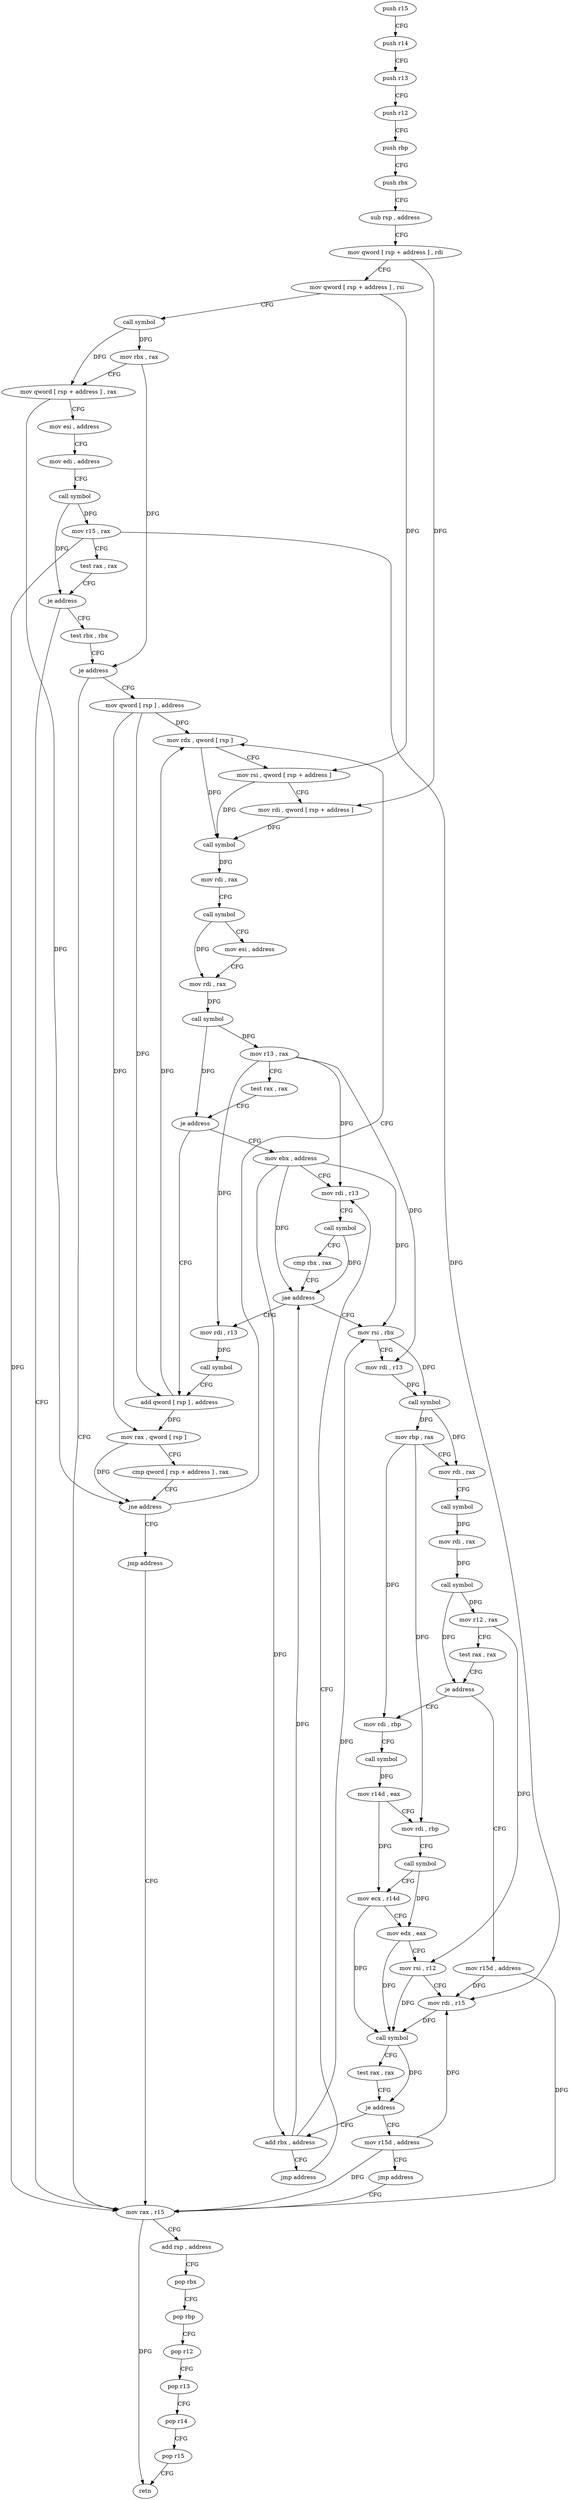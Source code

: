digraph "func" {
"110375" [label = "push r15" ]
"110377" [label = "push r14" ]
"110379" [label = "push r13" ]
"110381" [label = "push r12" ]
"110383" [label = "push rbp" ]
"110384" [label = "push rbx" ]
"110385" [label = "sub rsp , address" ]
"110389" [label = "mov qword [ rsp + address ] , rdi" ]
"110394" [label = "mov qword [ rsp + address ] , rsi" ]
"110399" [label = "call symbol" ]
"110404" [label = "mov rbx , rax" ]
"110407" [label = "mov qword [ rsp + address ] , rax" ]
"110412" [label = "mov esi , address" ]
"110417" [label = "mov edi , address" ]
"110422" [label = "call symbol" ]
"110427" [label = "mov r15 , rax" ]
"110430" [label = "test rax , rax" ]
"110433" [label = "je address" ]
"110642" [label = "mov rax , r15" ]
"110439" [label = "test rbx , rbx" ]
"110645" [label = "add rsp , address" ]
"110649" [label = "pop rbx" ]
"110650" [label = "pop rbp" ]
"110651" [label = "pop r12" ]
"110653" [label = "pop r13" ]
"110655" [label = "pop r14" ]
"110657" [label = "pop r15" ]
"110659" [label = "retn" ]
"110442" [label = "je address" ]
"110448" [label = "mov qword [ rsp ] , address" ]
"110456" [label = "mov rdx , qword [ rsp ]" ]
"110614" [label = "add qword [ rsp ] , address" ]
"110619" [label = "mov rax , qword [ rsp ]" ]
"110623" [label = "cmp qword [ rsp + address ] , rax" ]
"110628" [label = "jne address" ]
"110634" [label = "jmp address" ]
"110504" [label = "mov ebx , address" ]
"110509" [label = "mov rdi , r13" ]
"110460" [label = "mov rsi , qword [ rsp + address ]" ]
"110465" [label = "mov rdi , qword [ rsp + address ]" ]
"110470" [label = "call symbol" ]
"110475" [label = "mov rdi , rax" ]
"110478" [label = "call symbol" ]
"110483" [label = "mov esi , address" ]
"110488" [label = "mov rdi , rax" ]
"110491" [label = "call symbol" ]
"110496" [label = "mov r13 , rax" ]
"110499" [label = "test rax , rax" ]
"110502" [label = "je address" ]
"110606" [label = "mov rdi , r13" ]
"110609" [label = "call symbol" ]
"110522" [label = "mov rsi , rbx" ]
"110525" [label = "mov rdi , r13" ]
"110528" [label = "call symbol" ]
"110533" [label = "mov rbp , rax" ]
"110536" [label = "mov rdi , rax" ]
"110539" [label = "call symbol" ]
"110544" [label = "mov rdi , rax" ]
"110547" [label = "call symbol" ]
"110552" [label = "mov r12 , rax" ]
"110555" [label = "test rax , rax" ]
"110558" [label = "je address" ]
"110636" [label = "mov r15d , address" ]
"110560" [label = "mov rdi , rbp" ]
"110563" [label = "call symbol" ]
"110568" [label = "mov r14d , eax" ]
"110571" [label = "mov rdi , rbp" ]
"110574" [label = "call symbol" ]
"110579" [label = "mov ecx , r14d" ]
"110582" [label = "mov edx , eax" ]
"110584" [label = "mov rsi , r12" ]
"110587" [label = "mov rdi , r15" ]
"110590" [label = "call symbol" ]
"110595" [label = "test rax , rax" ]
"110598" [label = "je address" ]
"110660" [label = "mov r15d , address" ]
"110600" [label = "add rbx , address" ]
"110666" [label = "jmp address" ]
"110604" [label = "jmp address" ]
"110512" [label = "call symbol" ]
"110517" [label = "cmp rbx , rax" ]
"110520" [label = "jae address" ]
"110375" -> "110377" [ label = "CFG" ]
"110377" -> "110379" [ label = "CFG" ]
"110379" -> "110381" [ label = "CFG" ]
"110381" -> "110383" [ label = "CFG" ]
"110383" -> "110384" [ label = "CFG" ]
"110384" -> "110385" [ label = "CFG" ]
"110385" -> "110389" [ label = "CFG" ]
"110389" -> "110394" [ label = "CFG" ]
"110389" -> "110465" [ label = "DFG" ]
"110394" -> "110399" [ label = "CFG" ]
"110394" -> "110460" [ label = "DFG" ]
"110399" -> "110404" [ label = "DFG" ]
"110399" -> "110407" [ label = "DFG" ]
"110404" -> "110407" [ label = "CFG" ]
"110404" -> "110442" [ label = "DFG" ]
"110407" -> "110412" [ label = "CFG" ]
"110407" -> "110628" [ label = "DFG" ]
"110412" -> "110417" [ label = "CFG" ]
"110417" -> "110422" [ label = "CFG" ]
"110422" -> "110427" [ label = "DFG" ]
"110422" -> "110433" [ label = "DFG" ]
"110427" -> "110430" [ label = "CFG" ]
"110427" -> "110642" [ label = "DFG" ]
"110427" -> "110587" [ label = "DFG" ]
"110430" -> "110433" [ label = "CFG" ]
"110433" -> "110642" [ label = "CFG" ]
"110433" -> "110439" [ label = "CFG" ]
"110642" -> "110645" [ label = "CFG" ]
"110642" -> "110659" [ label = "DFG" ]
"110439" -> "110442" [ label = "CFG" ]
"110645" -> "110649" [ label = "CFG" ]
"110649" -> "110650" [ label = "CFG" ]
"110650" -> "110651" [ label = "CFG" ]
"110651" -> "110653" [ label = "CFG" ]
"110653" -> "110655" [ label = "CFG" ]
"110655" -> "110657" [ label = "CFG" ]
"110657" -> "110659" [ label = "CFG" ]
"110442" -> "110642" [ label = "CFG" ]
"110442" -> "110448" [ label = "CFG" ]
"110448" -> "110456" [ label = "DFG" ]
"110448" -> "110614" [ label = "DFG" ]
"110448" -> "110619" [ label = "DFG" ]
"110456" -> "110460" [ label = "CFG" ]
"110456" -> "110470" [ label = "DFG" ]
"110614" -> "110619" [ label = "DFG" ]
"110614" -> "110456" [ label = "DFG" ]
"110619" -> "110623" [ label = "CFG" ]
"110619" -> "110628" [ label = "DFG" ]
"110623" -> "110628" [ label = "CFG" ]
"110628" -> "110456" [ label = "CFG" ]
"110628" -> "110634" [ label = "CFG" ]
"110634" -> "110642" [ label = "CFG" ]
"110504" -> "110509" [ label = "CFG" ]
"110504" -> "110520" [ label = "DFG" ]
"110504" -> "110522" [ label = "DFG" ]
"110504" -> "110600" [ label = "DFG" ]
"110509" -> "110512" [ label = "CFG" ]
"110460" -> "110465" [ label = "CFG" ]
"110460" -> "110470" [ label = "DFG" ]
"110465" -> "110470" [ label = "DFG" ]
"110470" -> "110475" [ label = "DFG" ]
"110475" -> "110478" [ label = "CFG" ]
"110478" -> "110483" [ label = "CFG" ]
"110478" -> "110488" [ label = "DFG" ]
"110483" -> "110488" [ label = "CFG" ]
"110488" -> "110491" [ label = "DFG" ]
"110491" -> "110496" [ label = "DFG" ]
"110491" -> "110502" [ label = "DFG" ]
"110496" -> "110499" [ label = "CFG" ]
"110496" -> "110509" [ label = "DFG" ]
"110496" -> "110606" [ label = "DFG" ]
"110496" -> "110525" [ label = "DFG" ]
"110499" -> "110502" [ label = "CFG" ]
"110502" -> "110614" [ label = "CFG" ]
"110502" -> "110504" [ label = "CFG" ]
"110606" -> "110609" [ label = "DFG" ]
"110609" -> "110614" [ label = "CFG" ]
"110522" -> "110525" [ label = "CFG" ]
"110522" -> "110528" [ label = "DFG" ]
"110525" -> "110528" [ label = "DFG" ]
"110528" -> "110533" [ label = "DFG" ]
"110528" -> "110536" [ label = "DFG" ]
"110533" -> "110536" [ label = "CFG" ]
"110533" -> "110560" [ label = "DFG" ]
"110533" -> "110571" [ label = "DFG" ]
"110536" -> "110539" [ label = "CFG" ]
"110539" -> "110544" [ label = "DFG" ]
"110544" -> "110547" [ label = "DFG" ]
"110547" -> "110552" [ label = "DFG" ]
"110547" -> "110558" [ label = "DFG" ]
"110552" -> "110555" [ label = "CFG" ]
"110552" -> "110584" [ label = "DFG" ]
"110555" -> "110558" [ label = "CFG" ]
"110558" -> "110636" [ label = "CFG" ]
"110558" -> "110560" [ label = "CFG" ]
"110636" -> "110642" [ label = "DFG" ]
"110636" -> "110587" [ label = "DFG" ]
"110560" -> "110563" [ label = "CFG" ]
"110563" -> "110568" [ label = "DFG" ]
"110568" -> "110571" [ label = "CFG" ]
"110568" -> "110579" [ label = "DFG" ]
"110571" -> "110574" [ label = "CFG" ]
"110574" -> "110579" [ label = "CFG" ]
"110574" -> "110582" [ label = "DFG" ]
"110579" -> "110582" [ label = "CFG" ]
"110579" -> "110590" [ label = "DFG" ]
"110582" -> "110584" [ label = "CFG" ]
"110582" -> "110590" [ label = "DFG" ]
"110584" -> "110587" [ label = "CFG" ]
"110584" -> "110590" [ label = "DFG" ]
"110587" -> "110590" [ label = "DFG" ]
"110590" -> "110595" [ label = "CFG" ]
"110590" -> "110598" [ label = "DFG" ]
"110595" -> "110598" [ label = "CFG" ]
"110598" -> "110660" [ label = "CFG" ]
"110598" -> "110600" [ label = "CFG" ]
"110660" -> "110666" [ label = "CFG" ]
"110660" -> "110642" [ label = "DFG" ]
"110660" -> "110587" [ label = "DFG" ]
"110600" -> "110604" [ label = "CFG" ]
"110600" -> "110522" [ label = "DFG" ]
"110600" -> "110520" [ label = "DFG" ]
"110666" -> "110642" [ label = "CFG" ]
"110604" -> "110509" [ label = "CFG" ]
"110512" -> "110517" [ label = "CFG" ]
"110512" -> "110520" [ label = "DFG" ]
"110517" -> "110520" [ label = "CFG" ]
"110520" -> "110606" [ label = "CFG" ]
"110520" -> "110522" [ label = "CFG" ]
}

